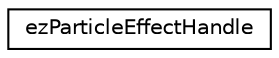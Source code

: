 digraph "Graphical Class Hierarchy"
{
 // LATEX_PDF_SIZE
  edge [fontname="Helvetica",fontsize="10",labelfontname="Helvetica",labelfontsize="10"];
  node [fontname="Helvetica",fontsize="10",shape=record];
  rankdir="LR";
  Node0 [label="ezParticleEffectHandle",height=0.2,width=0.4,color="black", fillcolor="white", style="filled",URL="$da/d99/classez_particle_effect_handle.htm",tooltip="A handle to a particle effect."];
}
